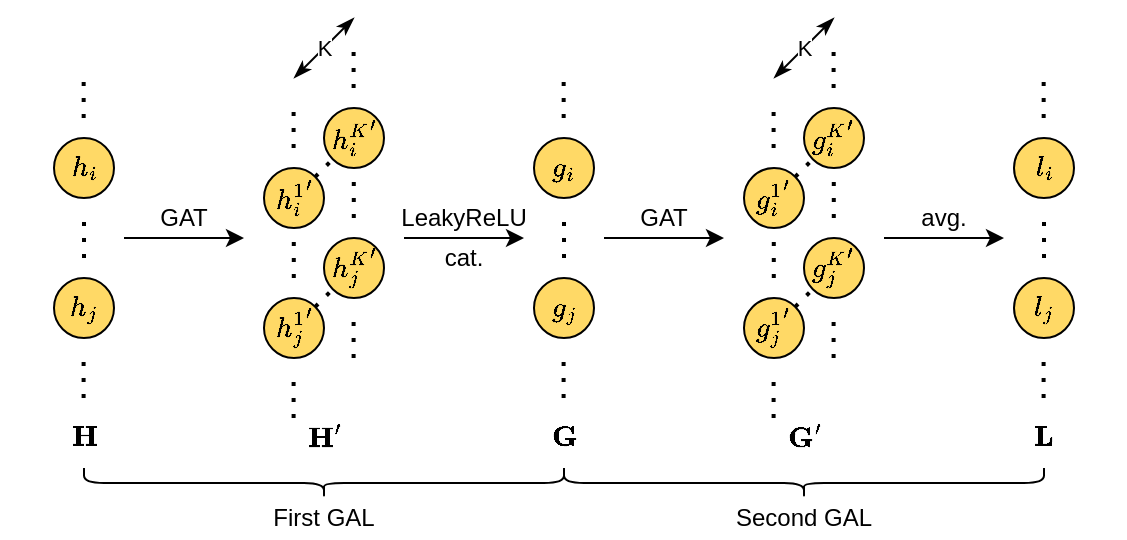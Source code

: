<mxfile version="19.0.3" type="device"><diagram id="Fj5a3r6MvvCWM7RjD4RG" name="Page-1"><mxGraphModel dx="813" dy="469" grid="1" gridSize="10" guides="1" tooltips="1" connect="1" arrows="1" fold="1" page="1" pageScale="1" pageWidth="850" pageHeight="1100" math="1" shadow="0"><root><mxCell id="0"/><mxCell id="1" parent="0"/><mxCell id="-2pRyC_QGNqwLsuA1nvE-1" value="$$h_i$$" style="ellipse;whiteSpace=wrap;html=1;aspect=fixed;fillColor=#FFD966;" vertex="1" parent="1"><mxGeometry x="105" y="170" width="30" height="30" as="geometry"/></mxCell><mxCell id="-2pRyC_QGNqwLsuA1nvE-2" value="$$h_j$$" style="ellipse;whiteSpace=wrap;html=1;aspect=fixed;fillColor=#FFD966;" vertex="1" parent="1"><mxGeometry x="105" y="240" width="30" height="30" as="geometry"/></mxCell><mxCell id="-2pRyC_QGNqwLsuA1nvE-4" value="" style="endArrow=none;dashed=1;html=1;dashPattern=1 3;strokeWidth=2;rounded=0;" edge="1" parent="1"><mxGeometry width="50" height="50" relative="1" as="geometry"><mxPoint x="120" y="230" as="sourcePoint"/><mxPoint x="120" y="210" as="targetPoint"/></mxGeometry></mxCell><mxCell id="-2pRyC_QGNqwLsuA1nvE-6" value="" style="endArrow=none;dashed=1;html=1;dashPattern=1 3;strokeWidth=2;rounded=0;" edge="1" parent="1"><mxGeometry width="50" height="50" relative="1" as="geometry"><mxPoint x="119.8" y="300" as="sourcePoint"/><mxPoint x="119.8" y="280" as="targetPoint"/></mxGeometry></mxCell><mxCell id="-2pRyC_QGNqwLsuA1nvE-7" value="" style="endArrow=none;dashed=1;html=1;dashPattern=1 3;strokeWidth=2;rounded=0;" edge="1" parent="1"><mxGeometry width="50" height="50" relative="1" as="geometry"><mxPoint x="119.83" y="160" as="sourcePoint"/><mxPoint x="119.83" y="140" as="targetPoint"/></mxGeometry></mxCell><mxCell id="-2pRyC_QGNqwLsuA1nvE-18" value="$${h_i^K}^{\prime}$$" style="ellipse;whiteSpace=wrap;html=1;aspect=fixed;fillColor=#FFD966;" vertex="1" parent="1"><mxGeometry x="240" y="155" width="30" height="30" as="geometry"/></mxCell><mxCell id="-2pRyC_QGNqwLsuA1nvE-19" value="$${h_j^K}^{\prime}$$" style="ellipse;whiteSpace=wrap;html=1;aspect=fixed;fillColor=#FFD966;" vertex="1" parent="1"><mxGeometry x="240" y="220" width="30" height="30" as="geometry"/></mxCell><mxCell id="-2pRyC_QGNqwLsuA1nvE-20" value="" style="endArrow=none;dashed=1;html=1;dashPattern=1 3;strokeWidth=2;rounded=0;" edge="1" parent="1"><mxGeometry width="50" height="50" relative="1" as="geometry"><mxPoint x="254.89" y="210" as="sourcePoint"/><mxPoint x="254.89" y="190" as="targetPoint"/></mxGeometry></mxCell><mxCell id="-2pRyC_QGNqwLsuA1nvE-21" value="" style="endArrow=none;dashed=1;html=1;dashPattern=1 3;strokeWidth=2;rounded=0;" edge="1" parent="1"><mxGeometry width="50" height="50" relative="1" as="geometry"><mxPoint x="254.8" y="280" as="sourcePoint"/><mxPoint x="254.8" y="260" as="targetPoint"/></mxGeometry></mxCell><mxCell id="-2pRyC_QGNqwLsuA1nvE-22" value="" style="endArrow=none;dashed=1;html=1;dashPattern=1 3;strokeWidth=2;rounded=0;" edge="1" parent="1"><mxGeometry width="50" height="50" relative="1" as="geometry"><mxPoint x="254.8" y="145" as="sourcePoint"/><mxPoint x="254.8" y="125" as="targetPoint"/></mxGeometry></mxCell><mxCell id="-2pRyC_QGNqwLsuA1nvE-49" value="K" style="endArrow=classicThin;startArrow=classicThin;html=1;rounded=0;startFill=1;endFill=1;" edge="1" parent="1"><mxGeometry width="50" height="50" relative="1" as="geometry"><mxPoint x="225" y="140" as="sourcePoint"/><mxPoint x="255" y="110" as="targetPoint"/></mxGeometry></mxCell><mxCell id="-2pRyC_QGNqwLsuA1nvE-75" value="" style="endArrow=none;dashed=1;html=1;dashPattern=1 3;strokeWidth=2;rounded=0;" edge="1" parent="1" source="-2pRyC_QGNqwLsuA1nvE-78" target="-2pRyC_QGNqwLsuA1nvE-19"><mxGeometry width="50" height="50" relative="1" as="geometry"><mxPoint x="280" y="265" as="sourcePoint"/><mxPoint x="260" y="245" as="targetPoint"/></mxGeometry></mxCell><mxCell id="-2pRyC_QGNqwLsuA1nvE-77" value="$${h_i^1}^{\prime}$$" style="ellipse;whiteSpace=wrap;html=1;aspect=fixed;fillColor=#FFD966;" vertex="1" parent="1"><mxGeometry x="210" y="185" width="30" height="30" as="geometry"/></mxCell><mxCell id="-2pRyC_QGNqwLsuA1nvE-78" value="$${h_j^1}^{\prime}$$" style="ellipse;whiteSpace=wrap;html=1;aspect=fixed;fillColor=#FFD966;" vertex="1" parent="1"><mxGeometry x="210" y="250" width="30" height="30" as="geometry"/></mxCell><mxCell id="-2pRyC_QGNqwLsuA1nvE-79" value="" style="endArrow=none;dashed=1;html=1;dashPattern=1 3;strokeWidth=2;rounded=0;" edge="1" parent="1"><mxGeometry width="50" height="50" relative="1" as="geometry"><mxPoint x="224.89" y="240" as="sourcePoint"/><mxPoint x="224.89" y="220" as="targetPoint"/></mxGeometry></mxCell><mxCell id="-2pRyC_QGNqwLsuA1nvE-80" value="" style="endArrow=none;dashed=1;html=1;dashPattern=1 3;strokeWidth=2;rounded=0;" edge="1" parent="1"><mxGeometry width="50" height="50" relative="1" as="geometry"><mxPoint x="224.8" y="310" as="sourcePoint"/><mxPoint x="224.8" y="290" as="targetPoint"/></mxGeometry></mxCell><mxCell id="-2pRyC_QGNqwLsuA1nvE-81" value="" style="endArrow=none;dashed=1;html=1;dashPattern=1 3;strokeWidth=2;rounded=0;" edge="1" parent="1"><mxGeometry width="50" height="50" relative="1" as="geometry"><mxPoint x="224.8" y="175" as="sourcePoint"/><mxPoint x="224.8" y="155" as="targetPoint"/></mxGeometry></mxCell><mxCell id="-2pRyC_QGNqwLsuA1nvE-84" value="" style="endArrow=none;dashed=1;html=1;dashPattern=1 3;strokeWidth=2;rounded=0;" edge="1" parent="1" source="-2pRyC_QGNqwLsuA1nvE-77" target="-2pRyC_QGNqwLsuA1nvE-18"><mxGeometry width="50" height="50" relative="1" as="geometry"><mxPoint x="245.607" y="264.393" as="sourcePoint"/><mxPoint x="254.393" y="255.607" as="targetPoint"/></mxGeometry></mxCell><mxCell id="-2pRyC_QGNqwLsuA1nvE-90" value="$$g_i$$" style="ellipse;whiteSpace=wrap;html=1;aspect=fixed;fillColor=#FFD966;" vertex="1" parent="1"><mxGeometry x="345" y="170" width="30" height="30" as="geometry"/></mxCell><mxCell id="-2pRyC_QGNqwLsuA1nvE-91" value="$$g_j$$" style="ellipse;whiteSpace=wrap;html=1;aspect=fixed;fillColor=#FFD966;" vertex="1" parent="1"><mxGeometry x="345" y="240" width="30" height="30" as="geometry"/></mxCell><mxCell id="-2pRyC_QGNqwLsuA1nvE-92" value="" style="endArrow=none;dashed=1;html=1;dashPattern=1 3;strokeWidth=2;rounded=0;" edge="1" parent="1"><mxGeometry width="50" height="50" relative="1" as="geometry"><mxPoint x="360" y="230" as="sourcePoint"/><mxPoint x="360" y="210" as="targetPoint"/></mxGeometry></mxCell><mxCell id="-2pRyC_QGNqwLsuA1nvE-93" value="" style="endArrow=none;dashed=1;html=1;dashPattern=1 3;strokeWidth=2;rounded=0;" edge="1" parent="1"><mxGeometry width="50" height="50" relative="1" as="geometry"><mxPoint x="359.8" y="300" as="sourcePoint"/><mxPoint x="359.8" y="280" as="targetPoint"/></mxGeometry></mxCell><mxCell id="-2pRyC_QGNqwLsuA1nvE-94" value="" style="endArrow=none;dashed=1;html=1;dashPattern=1 3;strokeWidth=2;rounded=0;" edge="1" parent="1"><mxGeometry width="50" height="50" relative="1" as="geometry"><mxPoint x="359.83" y="160" as="sourcePoint"/><mxPoint x="359.83" y="140" as="targetPoint"/></mxGeometry></mxCell><mxCell id="-2pRyC_QGNqwLsuA1nvE-120" value="$${g_i^K}^{\prime}$$" style="ellipse;whiteSpace=wrap;html=1;aspect=fixed;fillColor=#FFD966;" vertex="1" parent="1"><mxGeometry x="480" y="155" width="30" height="30" as="geometry"/></mxCell><mxCell id="-2pRyC_QGNqwLsuA1nvE-121" value="$${g_j^K}^{\prime}$$" style="ellipse;whiteSpace=wrap;html=1;aspect=fixed;fillColor=#FFD966;" vertex="1" parent="1"><mxGeometry x="480" y="220" width="30" height="30" as="geometry"/></mxCell><mxCell id="-2pRyC_QGNqwLsuA1nvE-122" value="" style="endArrow=none;dashed=1;html=1;dashPattern=1 3;strokeWidth=2;rounded=0;" edge="1" parent="1"><mxGeometry width="50" height="50" relative="1" as="geometry"><mxPoint x="494.89" y="210" as="sourcePoint"/><mxPoint x="494.89" y="190" as="targetPoint"/></mxGeometry></mxCell><mxCell id="-2pRyC_QGNqwLsuA1nvE-123" value="" style="endArrow=none;dashed=1;html=1;dashPattern=1 3;strokeWidth=2;rounded=0;" edge="1" parent="1"><mxGeometry width="50" height="50" relative="1" as="geometry"><mxPoint x="494.8" y="280" as="sourcePoint"/><mxPoint x="494.8" y="260" as="targetPoint"/></mxGeometry></mxCell><mxCell id="-2pRyC_QGNqwLsuA1nvE-124" value="" style="endArrow=none;dashed=1;html=1;dashPattern=1 3;strokeWidth=2;rounded=0;" edge="1" parent="1"><mxGeometry width="50" height="50" relative="1" as="geometry"><mxPoint x="494.8" y="145" as="sourcePoint"/><mxPoint x="494.8" y="125" as="targetPoint"/></mxGeometry></mxCell><mxCell id="-2pRyC_QGNqwLsuA1nvE-125" value="K" style="endArrow=classicThin;startArrow=classicThin;html=1;rounded=0;startFill=1;endFill=1;" edge="1" parent="1"><mxGeometry width="50" height="50" relative="1" as="geometry"><mxPoint x="465" y="140" as="sourcePoint"/><mxPoint x="495" y="110" as="targetPoint"/></mxGeometry></mxCell><mxCell id="-2pRyC_QGNqwLsuA1nvE-126" value="" style="endArrow=none;dashed=1;html=1;dashPattern=1 3;strokeWidth=2;rounded=0;" edge="1" parent="1" source="-2pRyC_QGNqwLsuA1nvE-128" target="-2pRyC_QGNqwLsuA1nvE-121"><mxGeometry width="50" height="50" relative="1" as="geometry"><mxPoint x="520" y="265" as="sourcePoint"/><mxPoint x="500" y="245" as="targetPoint"/></mxGeometry></mxCell><mxCell id="-2pRyC_QGNqwLsuA1nvE-127" value="$${g_i^1}^{\prime}$$" style="ellipse;whiteSpace=wrap;html=1;aspect=fixed;fillColor=#FFD966;" vertex="1" parent="1"><mxGeometry x="450" y="185" width="30" height="30" as="geometry"/></mxCell><mxCell id="-2pRyC_QGNqwLsuA1nvE-128" value="$${g_j^1}^{\prime}$$" style="ellipse;whiteSpace=wrap;html=1;aspect=fixed;fillColor=#FFD966;" vertex="1" parent="1"><mxGeometry x="450" y="250" width="30" height="30" as="geometry"/></mxCell><mxCell id="-2pRyC_QGNqwLsuA1nvE-129" value="" style="endArrow=none;dashed=1;html=1;dashPattern=1 3;strokeWidth=2;rounded=0;" edge="1" parent="1"><mxGeometry width="50" height="50" relative="1" as="geometry"><mxPoint x="464.89" y="240" as="sourcePoint"/><mxPoint x="464.89" y="220" as="targetPoint"/></mxGeometry></mxCell><mxCell id="-2pRyC_QGNqwLsuA1nvE-130" value="" style="endArrow=none;dashed=1;html=1;dashPattern=1 3;strokeWidth=2;rounded=0;" edge="1" parent="1"><mxGeometry width="50" height="50" relative="1" as="geometry"><mxPoint x="464.8" y="310" as="sourcePoint"/><mxPoint x="464.8" y="290" as="targetPoint"/></mxGeometry></mxCell><mxCell id="-2pRyC_QGNqwLsuA1nvE-131" value="" style="endArrow=none;dashed=1;html=1;dashPattern=1 3;strokeWidth=2;rounded=0;" edge="1" parent="1"><mxGeometry width="50" height="50" relative="1" as="geometry"><mxPoint x="464.8" y="175" as="sourcePoint"/><mxPoint x="464.8" y="155" as="targetPoint"/></mxGeometry></mxCell><mxCell id="-2pRyC_QGNqwLsuA1nvE-132" value="" style="endArrow=none;dashed=1;html=1;dashPattern=1 3;strokeWidth=2;rounded=0;" edge="1" parent="1" source="-2pRyC_QGNqwLsuA1nvE-127" target="-2pRyC_QGNqwLsuA1nvE-120"><mxGeometry width="50" height="50" relative="1" as="geometry"><mxPoint x="485.607" y="264.393" as="sourcePoint"/><mxPoint x="494.393" y="255.607" as="targetPoint"/></mxGeometry></mxCell><mxCell id="-2pRyC_QGNqwLsuA1nvE-133" value="$$l_i$$" style="ellipse;whiteSpace=wrap;html=1;aspect=fixed;fillColor=#FFD966;" vertex="1" parent="1"><mxGeometry x="585" y="170" width="30" height="30" as="geometry"/></mxCell><mxCell id="-2pRyC_QGNqwLsuA1nvE-134" value="$$l_j$$" style="ellipse;whiteSpace=wrap;html=1;aspect=fixed;fillColor=#FFD966;" vertex="1" parent="1"><mxGeometry x="585" y="240" width="30" height="30" as="geometry"/></mxCell><mxCell id="-2pRyC_QGNqwLsuA1nvE-135" value="" style="endArrow=none;dashed=1;html=1;dashPattern=1 3;strokeWidth=2;rounded=0;" edge="1" parent="1"><mxGeometry width="50" height="50" relative="1" as="geometry"><mxPoint x="600.0" y="230" as="sourcePoint"/><mxPoint x="600.0" y="210" as="targetPoint"/></mxGeometry></mxCell><mxCell id="-2pRyC_QGNqwLsuA1nvE-136" value="" style="endArrow=none;dashed=1;html=1;dashPattern=1 3;strokeWidth=2;rounded=0;" edge="1" parent="1"><mxGeometry width="50" height="50" relative="1" as="geometry"><mxPoint x="599.8" y="300" as="sourcePoint"/><mxPoint x="599.8" y="280" as="targetPoint"/></mxGeometry></mxCell><mxCell id="-2pRyC_QGNqwLsuA1nvE-137" value="" style="endArrow=none;dashed=1;html=1;dashPattern=1 3;strokeWidth=2;rounded=0;" edge="1" parent="1"><mxGeometry width="50" height="50" relative="1" as="geometry"><mxPoint x="599.83" y="160" as="sourcePoint"/><mxPoint x="599.83" y="140" as="targetPoint"/></mxGeometry></mxCell><mxCell id="-2pRyC_QGNqwLsuA1nvE-139" value="" style="endArrow=classic;html=1;rounded=0;" edge="1" parent="1"><mxGeometry width="50" height="50" relative="1" as="geometry"><mxPoint x="140" y="220" as="sourcePoint"/><mxPoint x="200" y="220" as="targetPoint"/></mxGeometry></mxCell><mxCell id="-2pRyC_QGNqwLsuA1nvE-140" value="" style="endArrow=classic;html=1;rounded=0;" edge="1" parent="1"><mxGeometry width="50" height="50" relative="1" as="geometry"><mxPoint x="280" y="220" as="sourcePoint"/><mxPoint x="340" y="220" as="targetPoint"/></mxGeometry></mxCell><mxCell id="-2pRyC_QGNqwLsuA1nvE-141" value="" style="endArrow=classic;html=1;rounded=0;" edge="1" parent="1"><mxGeometry width="50" height="50" relative="1" as="geometry"><mxPoint x="380" y="220" as="sourcePoint"/><mxPoint x="440" y="220" as="targetPoint"/></mxGeometry></mxCell><mxCell id="-2pRyC_QGNqwLsuA1nvE-142" value="" style="endArrow=classic;html=1;rounded=0;" edge="1" parent="1"><mxGeometry width="50" height="50" relative="1" as="geometry"><mxPoint x="520" y="220" as="sourcePoint"/><mxPoint x="580" y="220" as="targetPoint"/></mxGeometry></mxCell><mxCell id="-2pRyC_QGNqwLsuA1nvE-143" value="$$\mathbf{H}$$" style="text;html=1;strokeColor=none;fillColor=none;align=center;verticalAlign=middle;whiteSpace=wrap;rounded=0;" vertex="1" parent="1"><mxGeometry x="100" y="310" width="40" height="20" as="geometry"/></mxCell><mxCell id="-2pRyC_QGNqwLsuA1nvE-144" value="$$\mathbf{H}^{\prime}$$" style="text;html=1;strokeColor=none;fillColor=none;align=center;verticalAlign=middle;whiteSpace=wrap;rounded=0;" vertex="1" parent="1"><mxGeometry x="220" y="310" width="40" height="20" as="geometry"/></mxCell><mxCell id="-2pRyC_QGNqwLsuA1nvE-145" value="$$\mathbf{G}$$" style="text;html=1;strokeColor=none;fillColor=none;align=center;verticalAlign=middle;whiteSpace=wrap;rounded=0;" vertex="1" parent="1"><mxGeometry x="340" y="310" width="40" height="20" as="geometry"/></mxCell><mxCell id="-2pRyC_QGNqwLsuA1nvE-146" value="$$\mathbf{G}^{\prime}$$" style="text;html=1;strokeColor=none;fillColor=none;align=center;verticalAlign=middle;whiteSpace=wrap;rounded=0;" vertex="1" parent="1"><mxGeometry x="460" y="310" width="40" height="20" as="geometry"/></mxCell><mxCell id="-2pRyC_QGNqwLsuA1nvE-147" value="$$\mathbf{L}$$" style="text;html=1;strokeColor=none;fillColor=none;align=center;verticalAlign=middle;whiteSpace=wrap;rounded=0;" vertex="1" parent="1"><mxGeometry x="580" y="310" width="40" height="20" as="geometry"/></mxCell><mxCell id="-2pRyC_QGNqwLsuA1nvE-148" value="&lt;div&gt;cat.&lt;/div&gt;" style="text;html=1;strokeColor=none;fillColor=none;align=center;verticalAlign=middle;whiteSpace=wrap;rounded=0;" vertex="1" parent="1"><mxGeometry x="280" y="220" width="60" height="20" as="geometry"/></mxCell><mxCell id="-2pRyC_QGNqwLsuA1nvE-149" value="avg." style="text;html=1;strokeColor=none;fillColor=none;align=center;verticalAlign=middle;whiteSpace=wrap;rounded=0;" vertex="1" parent="1"><mxGeometry x="520" y="200" width="60" height="20" as="geometry"/></mxCell><mxCell id="-2pRyC_QGNqwLsuA1nvE-151" value="GAT" style="text;html=1;strokeColor=none;fillColor=none;align=center;verticalAlign=middle;whiteSpace=wrap;rounded=0;" vertex="1" parent="1"><mxGeometry x="380" y="200" width="60" height="20" as="geometry"/></mxCell><mxCell id="-2pRyC_QGNqwLsuA1nvE-152" value="GAT" style="text;html=1;strokeColor=none;fillColor=none;align=center;verticalAlign=middle;whiteSpace=wrap;rounded=0;" vertex="1" parent="1"><mxGeometry x="140" y="200" width="60" height="20" as="geometry"/></mxCell><mxCell id="-2pRyC_QGNqwLsuA1nvE-156" value="" style="shape=curlyBracket;whiteSpace=wrap;html=1;rounded=1;fillColor=#FFD966;direction=north;" vertex="1" parent="1"><mxGeometry x="120" y="335" width="240" height="15" as="geometry"/></mxCell><mxCell id="-2pRyC_QGNqwLsuA1nvE-157" value="" style="shape=curlyBracket;whiteSpace=wrap;html=1;rounded=1;fillColor=#FFD966;direction=north;" vertex="1" parent="1"><mxGeometry x="360" y="335" width="240" height="15" as="geometry"/></mxCell><mxCell id="-2pRyC_QGNqwLsuA1nvE-158" value="First GAL" style="text;html=1;strokeColor=none;fillColor=none;align=center;verticalAlign=middle;whiteSpace=wrap;rounded=0;" vertex="1" parent="1"><mxGeometry x="200" y="350" width="80" height="20" as="geometry"/></mxCell><mxCell id="-2pRyC_QGNqwLsuA1nvE-159" value="Second GAL" style="text;html=1;strokeColor=none;fillColor=none;align=center;verticalAlign=middle;whiteSpace=wrap;rounded=0;" vertex="1" parent="1"><mxGeometry x="440" y="350" width="80" height="20" as="geometry"/></mxCell><mxCell id="-2pRyC_QGNqwLsuA1nvE-160" value="LeakyReLU" style="text;html=1;strokeColor=none;fillColor=none;align=center;verticalAlign=middle;whiteSpace=wrap;rounded=0;" vertex="1" parent="1"><mxGeometry x="280" y="200" width="60" height="20" as="geometry"/></mxCell></root></mxGraphModel></diagram></mxfile>